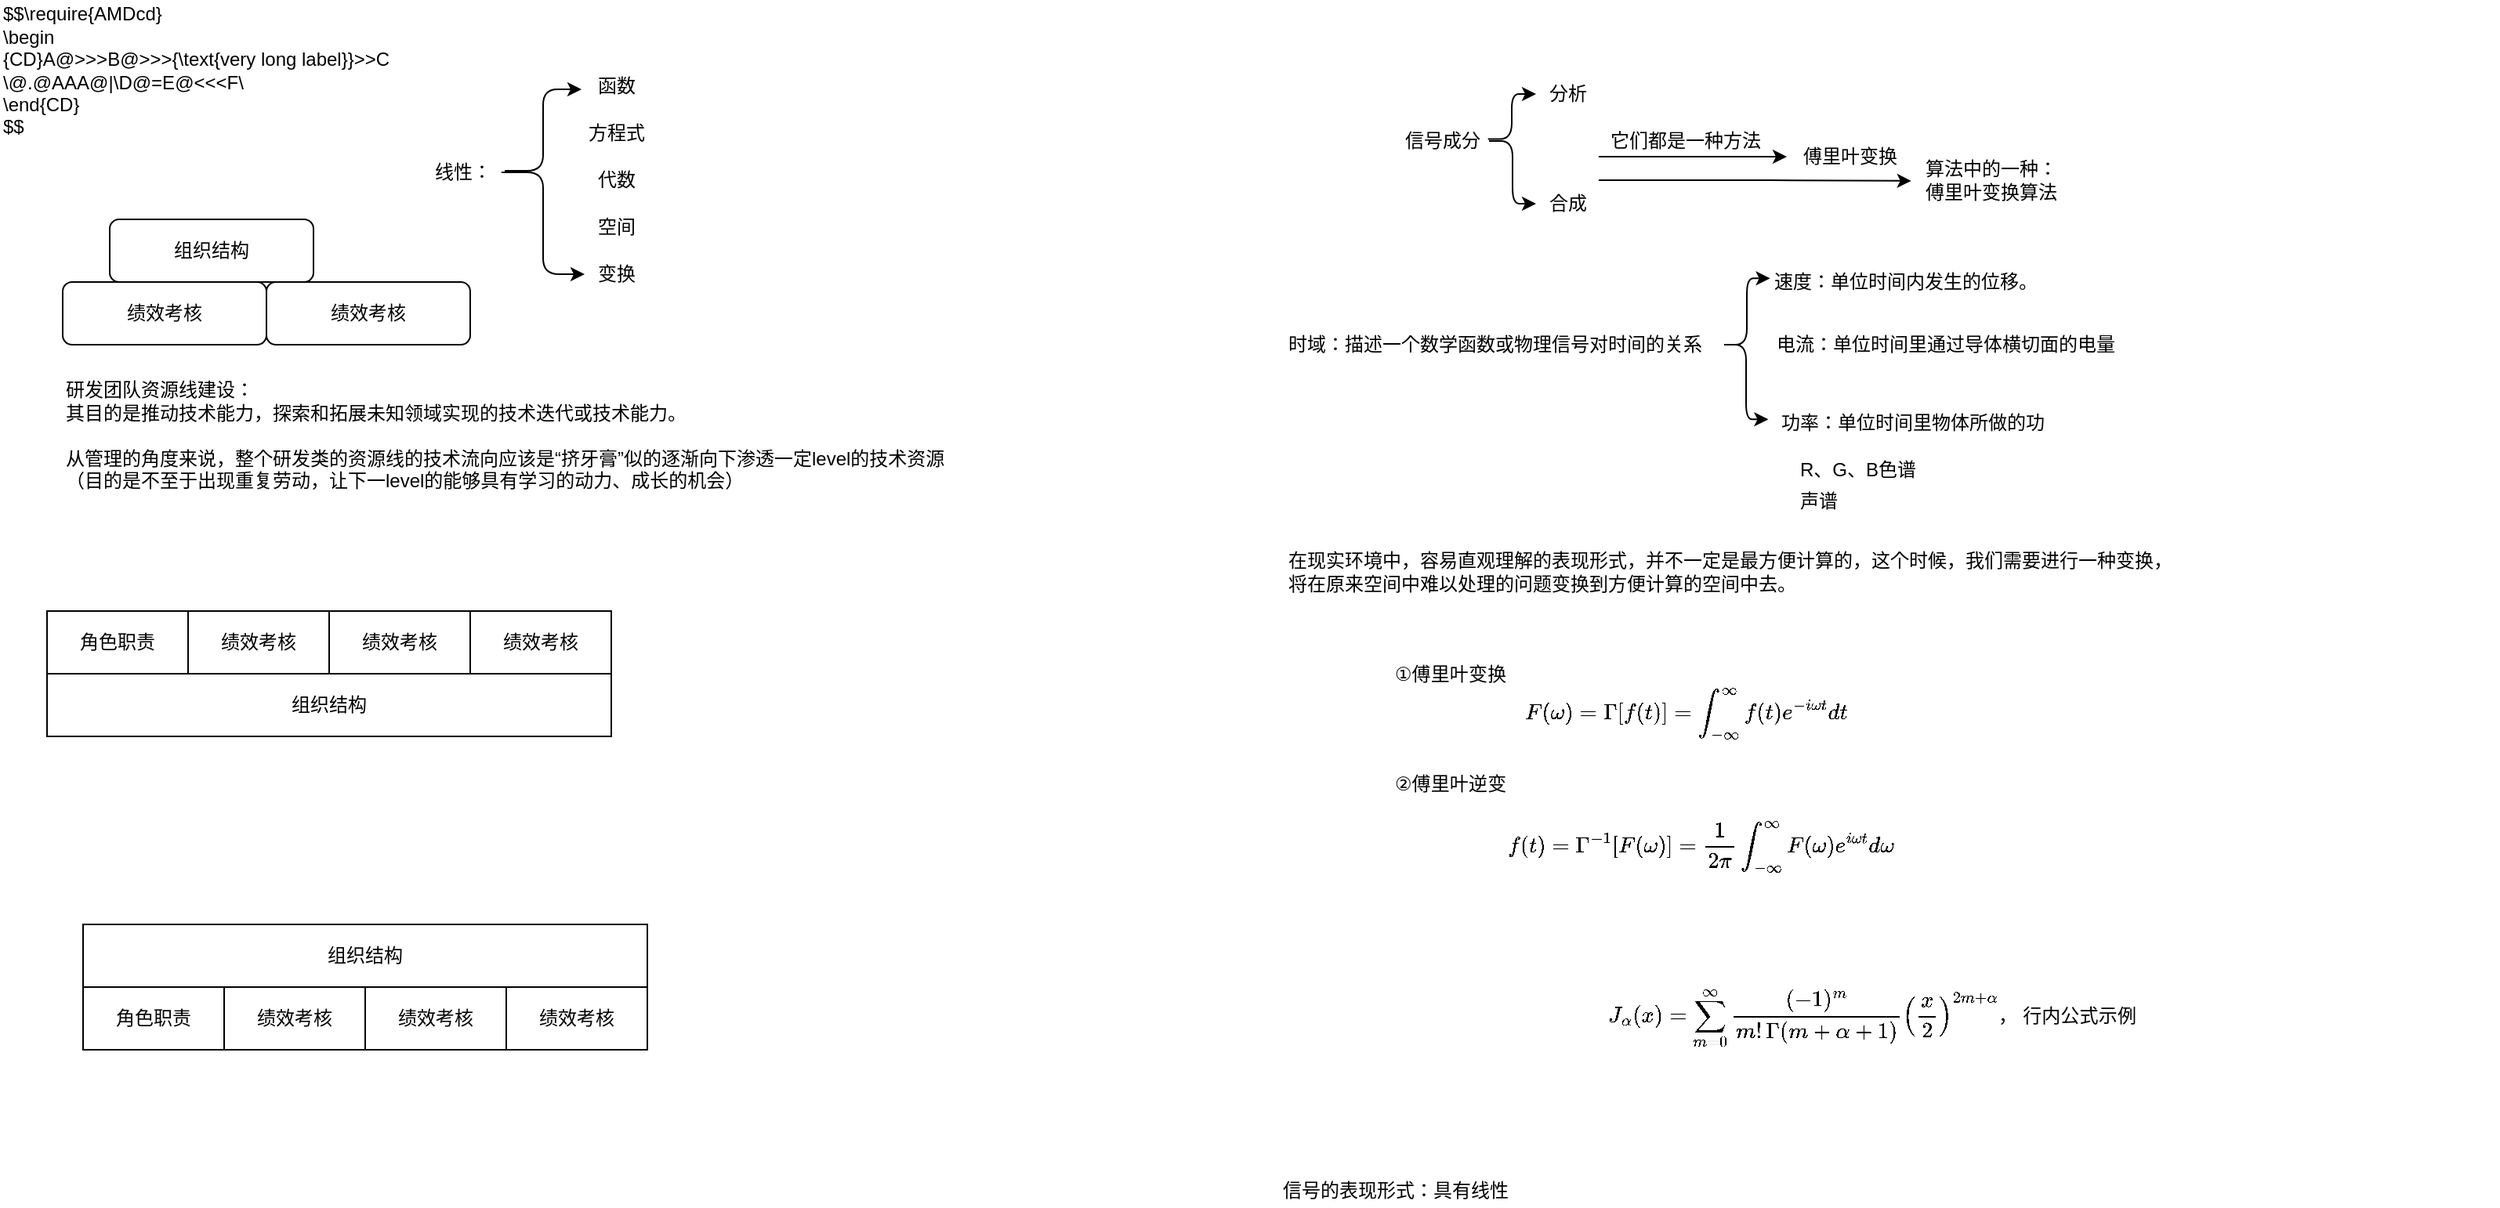 <mxfile version="14.7.1" type="github">
  <diagram id="Oi3tkk-SmlR6K_OgVrXT" name="Page-1">
    <mxGraphModel dx="1593" dy="731" grid="1" gridSize="10" guides="1" tooltips="1" connect="1" arrows="1" fold="1" page="1" pageScale="1" pageWidth="827" pageHeight="1169" math="1" shadow="0">
      <root>
        <mxCell id="0" />
        <mxCell id="1" parent="0" />
        <mxCell id="J55Aro6kdoUVj8-WrOP0-2" value="信号成分" style="text;html=1;align=center;verticalAlign=middle;resizable=0;points=[];autosize=1;strokeColor=none;" parent="1" vertex="1">
          <mxGeometry x="110" y="100" width="60" height="20" as="geometry" />
        </mxCell>
        <mxCell id="J55Aro6kdoUVj8-WrOP0-3" value="" style="edgeStyle=elbowEdgeStyle;elbow=horizontal;endArrow=classic;html=1;exitX=0.989;exitY=0.439;exitDx=0;exitDy=0;exitPerimeter=0;" parent="1" source="J55Aro6kdoUVj8-WrOP0-2" target="J55Aro6kdoUVj8-WrOP0-4" edge="1">
          <mxGeometry width="50" height="50" relative="1" as="geometry">
            <mxPoint x="80" y="20" as="sourcePoint" />
            <mxPoint x="130" y="-30" as="targetPoint" />
          </mxGeometry>
        </mxCell>
        <mxCell id="J55Aro6kdoUVj8-WrOP0-4" value="分析" style="text;html=1;align=center;verticalAlign=middle;resizable=0;points=[];autosize=1;strokeColor=none;" parent="1" vertex="1">
          <mxGeometry x="200" y="70" width="40" height="20" as="geometry" />
        </mxCell>
        <mxCell id="J55Aro6kdoUVj8-WrOP0-5" value="合成" style="text;html=1;align=center;verticalAlign=middle;resizable=0;points=[];autosize=1;strokeColor=none;" parent="1" vertex="1">
          <mxGeometry x="200" y="140" width="40" height="20" as="geometry" />
        </mxCell>
        <mxCell id="J55Aro6kdoUVj8-WrOP0-6" value="" style="edgeStyle=elbowEdgeStyle;elbow=horizontal;endArrow=classic;html=1;" parent="1" source="J55Aro6kdoUVj8-WrOP0-2" target="J55Aro6kdoUVj8-WrOP0-5" edge="1">
          <mxGeometry width="50" height="50" relative="1" as="geometry">
            <mxPoint x="189.34" y="118.78" as="sourcePoint" />
            <mxPoint x="210" y="90" as="targetPoint" />
          </mxGeometry>
        </mxCell>
        <mxCell id="J55Aro6kdoUVj8-WrOP0-7" value="" style="edgeStyle=elbowEdgeStyle;elbow=horizontal;endArrow=classic;html=1;" parent="1" edge="1">
          <mxGeometry width="50" height="50" relative="1" as="geometry">
            <mxPoint x="240" y="120" as="sourcePoint" />
            <mxPoint x="360" y="120" as="targetPoint" />
          </mxGeometry>
        </mxCell>
        <mxCell id="J55Aro6kdoUVj8-WrOP0-8" value="它们都是一种方法" style="text;html=1;align=center;verticalAlign=middle;resizable=0;points=[];autosize=1;strokeColor=none;" parent="1" vertex="1">
          <mxGeometry x="240" y="100" width="110" height="20" as="geometry" />
        </mxCell>
        <mxCell id="J55Aro6kdoUVj8-WrOP0-9" value="傅里叶变换" style="text;html=1;align=center;verticalAlign=middle;resizable=0;points=[];autosize=1;strokeColor=none;" parent="1" vertex="1">
          <mxGeometry x="360" y="110" width="80" height="20" as="geometry" />
        </mxCell>
        <mxCell id="J55Aro6kdoUVj8-WrOP0-10" value="" style="edgeStyle=elbowEdgeStyle;elbow=horizontal;endArrow=classic;html=1;entryX=0.992;entryY=1.272;entryDx=0;entryDy=0;entryPerimeter=0;" parent="1" target="J55Aro6kdoUVj8-WrOP0-9" edge="1">
          <mxGeometry width="50" height="50" relative="1" as="geometry">
            <mxPoint x="240" y="135" as="sourcePoint" />
            <mxPoint x="220" y="180" as="targetPoint" />
          </mxGeometry>
        </mxCell>
        <mxCell id="J55Aro6kdoUVj8-WrOP0-11" value="算法中的一种：&lt;br&gt;傅里叶变换算法" style="text;html=1;align=center;verticalAlign=middle;resizable=0;points=[];autosize=1;strokeColor=none;" parent="1" vertex="1">
          <mxGeometry x="440" y="120" width="100" height="30" as="geometry" />
        </mxCell>
        <mxCell id="J55Aro6kdoUVj8-WrOP0-12" value="信号的表现形式：具有线性" style="text;html=1;align=center;verticalAlign=middle;resizable=0;points=[];autosize=1;strokeColor=none;" parent="1" vertex="1">
          <mxGeometry x="30" y="770" width="160" height="20" as="geometry" />
        </mxCell>
        <mxCell id="J55Aro6kdoUVj8-WrOP0-13" value="时域：描述一个数学函数或物理信号对时间的关系" style="text;html=1;align=left;verticalAlign=middle;resizable=0;points=[];autosize=1;strokeColor=none;" parent="1" vertex="1">
          <mxGeometry x="40" y="230" width="280" height="20" as="geometry" />
        </mxCell>
        <mxCell id="J55Aro6kdoUVj8-WrOP0-14" value="速度：单位时间内发生的位移。" style="text;html=1;align=left;verticalAlign=middle;resizable=0;points=[];autosize=1;strokeColor=none;" parent="1" vertex="1">
          <mxGeometry x="350" y="190" width="180" height="20" as="geometry" />
        </mxCell>
        <mxCell id="J55Aro6kdoUVj8-WrOP0-15" value="电流：单位时间里通过导体横切面的电量" style="text;html=1;align=center;verticalAlign=middle;resizable=0;points=[];autosize=1;strokeColor=none;" parent="1" vertex="1">
          <mxGeometry x="346" y="230" width="230" height="20" as="geometry" />
        </mxCell>
        <mxCell id="J55Aro6kdoUVj8-WrOP0-16" value="功率：单位时间里物体所做的功" style="text;html=1;align=center;verticalAlign=middle;resizable=0;points=[];autosize=1;strokeColor=none;" parent="1" vertex="1">
          <mxGeometry x="350" y="280" width="180" height="20" as="geometry" />
        </mxCell>
        <mxCell id="J55Aro6kdoUVj8-WrOP0-17" value="" style="edgeStyle=elbowEdgeStyle;elbow=horizontal;endArrow=classic;html=1;entryX=-0.004;entryY=0.384;entryDx=0;entryDy=0;entryPerimeter=0;" parent="1" source="J55Aro6kdoUVj8-WrOP0-13" target="J55Aro6kdoUVj8-WrOP0-14" edge="1">
          <mxGeometry width="50" height="50" relative="1" as="geometry">
            <mxPoint x="180" y="120" as="sourcePoint" />
            <mxPoint x="210" y="160" as="targetPoint" />
          </mxGeometry>
        </mxCell>
        <mxCell id="J55Aro6kdoUVj8-WrOP0-18" value="" style="edgeStyle=elbowEdgeStyle;elbow=horizontal;endArrow=classic;html=1;entryX=-0.01;entryY=0.384;entryDx=0;entryDy=0;entryPerimeter=0;" parent="1" source="J55Aro6kdoUVj8-WrOP0-13" target="J55Aro6kdoUVj8-WrOP0-16" edge="1">
          <mxGeometry width="50" height="50" relative="1" as="geometry">
            <mxPoint x="330" y="250" as="sourcePoint" />
            <mxPoint x="360.54" y="213.22" as="targetPoint" />
          </mxGeometry>
        </mxCell>
        <mxCell id="J55Aro6kdoUVj8-WrOP0-19" value="在现实环境中，容易直观理解的表现形式，并不一定是最方便计算的，这个时候，我们需要进行一种变换，&lt;br&gt;将在原来空间中难以处理的问题变换到方便计算的空间中去。" style="text;html=1;align=left;verticalAlign=middle;resizable=0;points=[];autosize=1;strokeColor=none;" parent="1" vertex="1">
          <mxGeometry x="40" y="370" width="580" height="30" as="geometry" />
        </mxCell>
        <mxCell id="J55Aro6kdoUVj8-WrOP0-20" value="R、G、B色谱" style="text;html=1;align=center;verticalAlign=middle;resizable=0;points=[];autosize=1;strokeColor=none;" parent="1" vertex="1">
          <mxGeometry x="360" y="310" width="90" height="20" as="geometry" />
        </mxCell>
        <mxCell id="J55Aro6kdoUVj8-WrOP0-21" value="声谱" style="text;html=1;align=center;verticalAlign=middle;resizable=0;points=[];autosize=1;strokeColor=none;" parent="1" vertex="1">
          <mxGeometry x="360" y="330" width="40" height="20" as="geometry" />
        </mxCell>
        <mxCell id="WWKDalyERxgBP9OQtWAY-2" value="$$J_\alpha(x) = \sum\limits_{m=0}^\infty \frac{(-1)^m}{m! \, \Gamma(m + \alpha + 1)}{\left({\frac{x}{2}}\right)}^{2 m + \alpha} \text{， 行内公式示例}$$" style="text;html=1;align=center;verticalAlign=middle;resizable=0;points=[];autosize=1;strokeColor=none;" parent="1" vertex="1">
          <mxGeometry x="14" y="660" width="800" height="20" as="geometry" />
        </mxCell>
        <mxCell id="WWKDalyERxgBP9OQtWAY-3" value="$$F(\omega)=\Gamma[f(t)]=\int_{-\infty}^{\infty} f(t)e^{-i \omega t} dt$$" style="text;html=1;align=center;verticalAlign=middle;resizable=0;points=[];autosize=1;strokeColor=none;" parent="1" vertex="1">
          <mxGeometry x="100" y="465" width="390" height="20" as="geometry" />
        </mxCell>
        <mxCell id="WWKDalyERxgBP9OQtWAY-4" value="&lt;div&gt;$$&lt;span&gt;\require{AMDcd}&lt;/span&gt;&lt;/div&gt;&lt;div&gt;&lt;span&gt;\begin&lt;/span&gt;&lt;/div&gt;&lt;div&gt;&lt;span&gt;{CD}&lt;/span&gt;&lt;span&gt;A@&amp;gt;&amp;gt;&amp;gt;B@&amp;gt;&amp;gt;&amp;gt;{\text{very long label}}&amp;gt;&amp;gt;C&lt;/span&gt;&lt;/div&gt;&lt;div&gt;&lt;span&gt;\\@.&lt;/span&gt;&lt;span&gt;@AAA@|\\&lt;/span&gt;&lt;span&gt;D@=E@&amp;lt;&amp;lt;&amp;lt;F\\&lt;/span&gt;&lt;/div&gt;&lt;div&gt;\end{CD}&lt;/div&gt;&lt;div&gt;$$&lt;/div&gt;" style="text;html=1;align=left;verticalAlign=middle;resizable=0;points=[];autosize=1;strokeColor=none;" parent="1" vertex="1">
          <mxGeometry x="-780" y="20" width="260" height="90" as="geometry" />
        </mxCell>
        <mxCell id="WWKDalyERxgBP9OQtWAY-5" value="$$f(t)={\Gamma}^{-1} {[F(\omega)]}=\frac{1}{2\pi}\int^{\infty}_{-\infty}F(\omega)e^{i\omega t} d \omega$$" style="text;html=1;align=center;verticalAlign=middle;resizable=0;points=[];autosize=1;strokeColor=none;" parent="1" vertex="1">
          <mxGeometry x="20" y="550" width="570" height="20" as="geometry" />
        </mxCell>
        <mxCell id="WWKDalyERxgBP9OQtWAY-6" value="$$&amp;nbsp;\text {①傅里叶变换}$$" style="text;html=1;align=center;verticalAlign=middle;resizable=0;points=[];autosize=1;strokeColor=none;" parent="1" vertex="1">
          <mxGeometry x="70" y="440" width="150" height="20" as="geometry" />
        </mxCell>
        <mxCell id="WWKDalyERxgBP9OQtWAY-7" value="$$&amp;nbsp;\text {②傅里叶逆变}$$" style="text;html=1;align=center;verticalAlign=middle;resizable=0;points=[];autosize=1;strokeColor=none;" parent="1" vertex="1">
          <mxGeometry x="70" y="510" width="150" height="20" as="geometry" />
        </mxCell>
        <mxCell id="WWKDalyERxgBP9OQtWAY-8" value="线性：" style="text;html=1;align=center;verticalAlign=middle;resizable=0;points=[];autosize=1;strokeColor=none;" parent="1" vertex="1">
          <mxGeometry x="-510" y="120" width="50" height="20" as="geometry" />
        </mxCell>
        <mxCell id="WWKDalyERxgBP9OQtWAY-9" value="函数" style="text;html=1;align=center;verticalAlign=middle;resizable=0;points=[];autosize=1;strokeColor=none;" parent="1" vertex="1">
          <mxGeometry x="-407" y="65" width="40" height="20" as="geometry" />
        </mxCell>
        <mxCell id="WWKDalyERxgBP9OQtWAY-10" value="代数" style="text;html=1;align=center;verticalAlign=middle;resizable=0;points=[];autosize=1;strokeColor=none;" parent="1" vertex="1">
          <mxGeometry x="-407" y="125" width="40" height="20" as="geometry" />
        </mxCell>
        <mxCell id="WWKDalyERxgBP9OQtWAY-11" value="方程式" style="text;html=1;align=center;verticalAlign=middle;resizable=0;points=[];autosize=1;strokeColor=none;" parent="1" vertex="1">
          <mxGeometry x="-412" y="95" width="50" height="20" as="geometry" />
        </mxCell>
        <mxCell id="WWKDalyERxgBP9OQtWAY-12" value="空间" style="text;html=1;align=center;verticalAlign=middle;resizable=0;points=[];autosize=1;strokeColor=none;" parent="1" vertex="1">
          <mxGeometry x="-407" y="155" width="40" height="20" as="geometry" />
        </mxCell>
        <mxCell id="WWKDalyERxgBP9OQtWAY-13" value="变换" style="text;html=1;align=center;verticalAlign=middle;resizable=0;points=[];autosize=1;strokeColor=none;" parent="1" vertex="1">
          <mxGeometry x="-407" y="185" width="40" height="20" as="geometry" />
        </mxCell>
        <mxCell id="WWKDalyERxgBP9OQtWAY-14" value="" style="edgeStyle=elbowEdgeStyle;elbow=horizontal;endArrow=classic;html=1;exitX=1.04;exitY=0.45;exitDx=0;exitDy=0;exitPerimeter=0;entryX=-0.05;entryY=0.6;entryDx=0;entryDy=0;entryPerimeter=0;" parent="1" source="WWKDalyERxgBP9OQtWAY-8" target="WWKDalyERxgBP9OQtWAY-9" edge="1">
          <mxGeometry width="50" height="50" relative="1" as="geometry">
            <mxPoint x="-442.66" y="143.78" as="sourcePoint" />
            <mxPoint x="-412" y="115" as="targetPoint" />
          </mxGeometry>
        </mxCell>
        <mxCell id="WWKDalyERxgBP9OQtWAY-16" value="" style="edgeStyle=elbowEdgeStyle;elbow=horizontal;endArrow=classic;html=1;exitX=1;exitY=0.5;exitDx=0;exitDy=0;exitPerimeter=0;" parent="1" source="WWKDalyERxgBP9OQtWAY-8" target="WWKDalyERxgBP9OQtWAY-13" edge="1">
          <mxGeometry width="50" height="50" relative="1" as="geometry">
            <mxPoint x="-425" y="149" as="sourcePoint" />
            <mxPoint x="-399" y="87" as="targetPoint" />
          </mxGeometry>
        </mxCell>
        <mxCell id="eU_1oUAZhzgOvJBxR1my-1" value="组织结构" style="rounded=1;whiteSpace=wrap;html=1;" vertex="1" parent="1">
          <mxGeometry x="-710" y="160" width="130" height="40" as="geometry" />
        </mxCell>
        <mxCell id="eU_1oUAZhzgOvJBxR1my-2" value="绩效考核" style="rounded=1;whiteSpace=wrap;html=1;" vertex="1" parent="1">
          <mxGeometry x="-610" y="200" width="130" height="40" as="geometry" />
        </mxCell>
        <mxCell id="eU_1oUAZhzgOvJBxR1my-3" value="绩效考核" style="rounded=1;whiteSpace=wrap;html=1;" vertex="1" parent="1">
          <mxGeometry x="-740" y="200" width="130" height="40" as="geometry" />
        </mxCell>
        <mxCell id="eU_1oUAZhzgOvJBxR1my-4" value="组织结构" style="rounded=0;whiteSpace=wrap;html=1;" vertex="1" parent="1">
          <mxGeometry x="-750" y="450" width="360" height="40" as="geometry" />
        </mxCell>
        <mxCell id="eU_1oUAZhzgOvJBxR1my-5" value="角色职责" style="rounded=0;whiteSpace=wrap;html=1;" vertex="1" parent="1">
          <mxGeometry x="-750" y="410" width="90" height="40" as="geometry" />
        </mxCell>
        <mxCell id="eU_1oUAZhzgOvJBxR1my-6" value="绩效考核" style="rounded=0;whiteSpace=wrap;html=1;" vertex="1" parent="1">
          <mxGeometry x="-660" y="410" width="90" height="40" as="geometry" />
        </mxCell>
        <mxCell id="eU_1oUAZhzgOvJBxR1my-7" value="绩效考核" style="rounded=0;whiteSpace=wrap;html=1;" vertex="1" parent="1">
          <mxGeometry x="-570" y="410" width="90" height="40" as="geometry" />
        </mxCell>
        <mxCell id="eU_1oUAZhzgOvJBxR1my-8" value="绩效考核" style="rounded=0;whiteSpace=wrap;html=1;" vertex="1" parent="1">
          <mxGeometry x="-480" y="410" width="90" height="40" as="geometry" />
        </mxCell>
        <mxCell id="eU_1oUAZhzgOvJBxR1my-9" value="组织结构" style="rounded=0;whiteSpace=wrap;html=1;" vertex="1" parent="1">
          <mxGeometry x="-727" y="610" width="360" height="40" as="geometry" />
        </mxCell>
        <mxCell id="eU_1oUAZhzgOvJBxR1my-10" value="角色职责" style="rounded=0;whiteSpace=wrap;html=1;" vertex="1" parent="1">
          <mxGeometry x="-727" y="650" width="90" height="40" as="geometry" />
        </mxCell>
        <mxCell id="eU_1oUAZhzgOvJBxR1my-11" value="绩效考核" style="rounded=0;whiteSpace=wrap;html=1;" vertex="1" parent="1">
          <mxGeometry x="-637" y="650" width="90" height="40" as="geometry" />
        </mxCell>
        <mxCell id="eU_1oUAZhzgOvJBxR1my-12" value="绩效考核" style="rounded=0;whiteSpace=wrap;html=1;" vertex="1" parent="1">
          <mxGeometry x="-547" y="650" width="90" height="40" as="geometry" />
        </mxCell>
        <mxCell id="eU_1oUAZhzgOvJBxR1my-13" value="绩效考核" style="rounded=0;whiteSpace=wrap;html=1;" vertex="1" parent="1">
          <mxGeometry x="-457" y="650" width="90" height="40" as="geometry" />
        </mxCell>
        <mxCell id="eU_1oUAZhzgOvJBxR1my-14" value="研发团队资源线建设：&lt;br&gt;其目的是推动技术能力，探索和拓展未知领域实现的技术迭代或技术能力。&lt;br&gt;&lt;br&gt;从管理的角度来说，整个研发类的资源线的技术流向应该是“挤牙膏”似的逐渐向下渗透一定level的技术资源&lt;br&gt;（目的是不至于出现重复劳动，让下一level的能够具有学习的动力、成长的机会）&lt;br&gt;&lt;br&gt;" style="text;html=1;align=left;verticalAlign=middle;resizable=0;points=[];autosize=1;strokeColor=none;" vertex="1" parent="1">
          <mxGeometry x="-740" y="260" width="580" height="90" as="geometry" />
        </mxCell>
      </root>
    </mxGraphModel>
  </diagram>
</mxfile>
